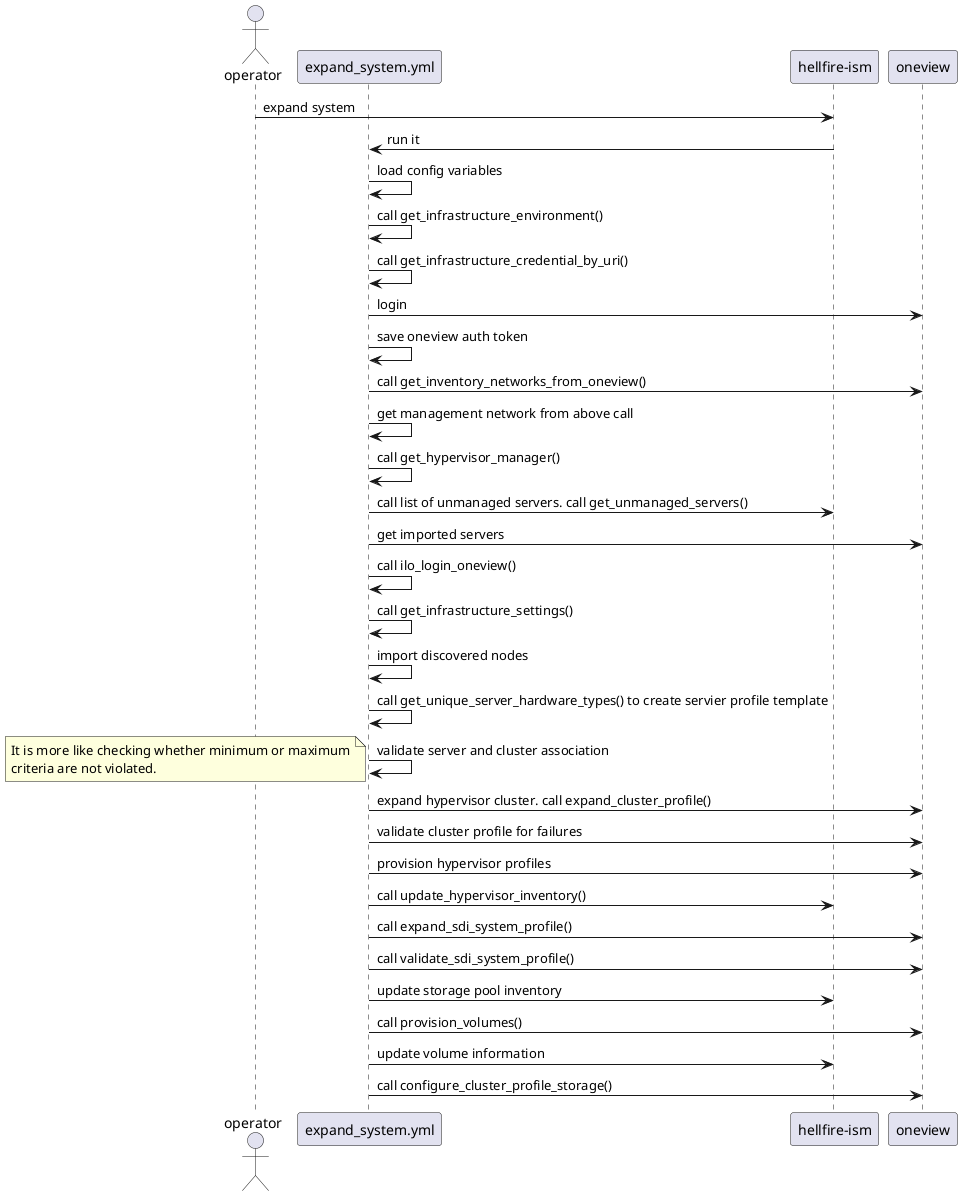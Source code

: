 @startuml

actor operator
participant "expand_system.yml"
participant "hellfire-ism"
participant oneview

operator->"hellfire-ism": expand system
"hellfire-ism"->"expand_system.yml": run it
"expand_system.yml"->"expand_system.yml": load config variables
"expand_system.yml"->"expand_system.yml": call get_infrastructure_environment()
"expand_system.yml"->"expand_system.yml": call get_infrastructure_credential_by_uri()
"expand_system.yml"->oneview: login
"expand_system.yml"->"expand_system.yml": save oneview auth token
"expand_system.yml"->oneview: call get_inventory_networks_from_oneview()
"expand_system.yml"->"expand_system.yml": get management network from above call
"expand_system.yml"->"expand_system.yml": call get_hypervisor_manager()
"expand_system.yml"->"hellfire-ism": call list of unmanaged servers. call get_unmanaged_servers()

"expand_system.yml"->oneview: get imported servers
"expand_system.yml"->"expand_system.yml": call ilo_login_oneview()
"expand_system.yml"->"expand_system.yml": call get_infrastructure_settings()
"expand_system.yml"->"expand_system.yml": import discovered nodes
"expand_system.yml"->"expand_system.yml": call get_unique_server_hardware_types() to create servier profile template

"expand_system.yml"->"expand_system.yml": validate server and cluster association
note left
    It is more like checking whether minimum or maximum
    criteria are not violated.
end note

"expand_system.yml"->oneview: expand hypervisor cluster. call expand_cluster_profile()
"expand_system.yml"->oneview: validate cluster profile for failures
"expand_system.yml"->oneview: provision hypervisor profiles

"expand_system.yml"->"hellfire-ism": call update_hypervisor_inventory()
"expand_system.yml"->oneview: call expand_sdi_system_profile()
"expand_system.yml"->oneview: call validate_sdi_system_profile()

"expand_system.yml"->"hellfire-ism": update storage pool inventory
"expand_system.yml"->oneview: call provision_volumes()
"expand_system.yml"->"hellfire-ism": update volume information
"expand_system.yml"->oneview: call configure_cluster_profile_storage()

@enduml